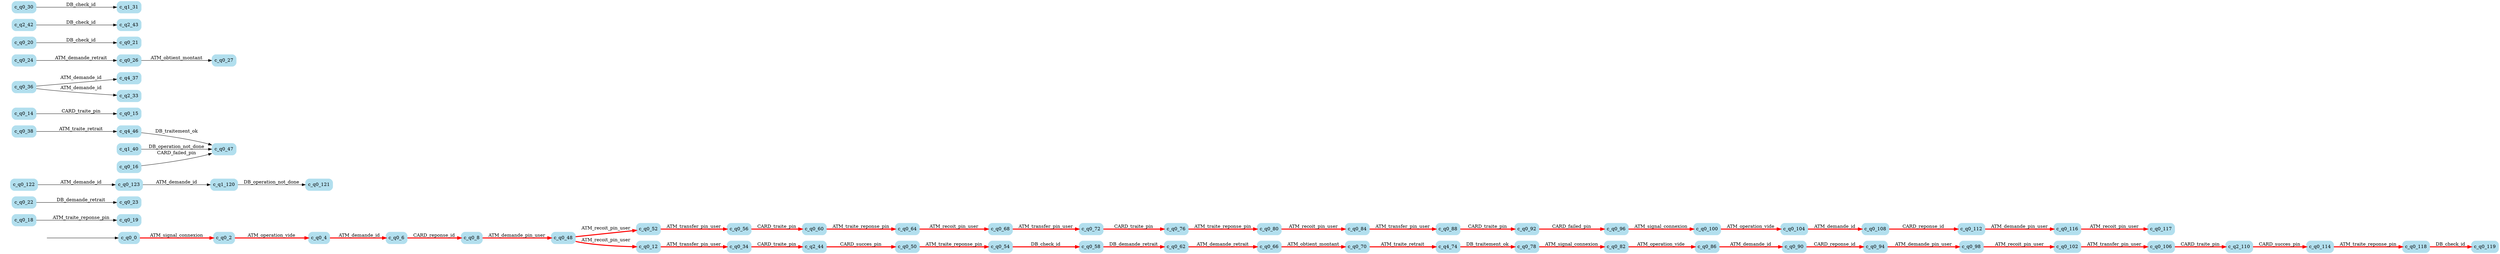 digraph G {

	rankdir = LR;

	start_c_q0_0[style=invisible];

	node[shape=box, style="rounded, filled", color=lightblue2];

	c_q0_19[label="c_q0_19"];
	c_q0_22[label="c_q0_22"];
	c_q0_82[label="c_q0_82"];
	c_q0_0[label="c_q0_0"];
	c_q0_58[label="c_q0_58"];
	c_q0_64[label="c_q0_64"];
	c_q0_108[label="c_q0_108"];
	c_q0_106[label="c_q0_106"];
	c_q1_120[label="c_q1_120"];
	c_q0_8[label="c_q0_8"];
	c_q2_110[label="c_q2_110"];
	c_q0_47[label="c_q0_47"];
	c_q0_38[label="c_q0_38"];
	c_q0_68[label="c_q0_68"];
	c_q0_6[label="c_q0_6"];
	c_q4_46[label="c_q4_46"];
	c_q0_117[label="c_q0_117"];
	c_q0_66[label="c_q0_66"];
	c_q0_18[label="c_q0_18"];
	c_q0_15[label="c_q0_15"];
	c_q0_78[label="c_q0_78"];
	c_q0_88[label="c_q0_88"];
	c_q1_40[label="c_q1_40"];
	c_q0_119[label="c_q0_119"];
	c_q0_72[label="c_q0_72"];
	c_q0_16[label="c_q0_16"];
	c_q0_36[label="c_q0_36"];
	c_q0_102[label="c_q0_102"];
	c_q0_27[label="c_q0_27"];
	c_q0_48[label="c_q0_48"];
	c_q0_76[label="c_q0_76"];
	c_q0_92[label="c_q0_92"];
	c_q0_114[label="c_q0_114"];
	c_q0_52[label="c_q0_52"];
	c_q0_34[label="c_q0_34"];
	c_q0_21[label="c_q0_21"];
	c_q0_50[label="c_q0_50"];
	c_q0_80[label="c_q0_80"];
	c_q0_20[label="c_q0_20"];
	c_q0_12[label="c_q0_12"];
	c_q0_94[label="c_q0_94"];
	c_q0_84[label="c_q0_84"];
	c_q0_62[label="c_q0_62"];
	c_q0_26[label="c_q0_26"];
	c_q0_118[label="c_q0_118"];
	c_q4_37[label="c_q4_37"];
	c_q2_43[label="c_q2_43"];
	c_q1_31[label="c_q1_31"];
	c_q0_14[label="c_q0_14"];
	c_q4_74[label="c_q4_74"];
	c_q2_44[label="c_q2_44"];
	c_q2_42[label="c_q2_42"];
	c_q0_30[label="c_q0_30"];
	c_q0_90[label="c_q0_90"];
	c_q0_100[label="c_q0_100"];
	c_q0_122[label="c_q0_122"];
	c_q0_4[label="c_q0_4"];
	c_q0_121[label="c_q0_121"];
	c_q0_24[label="c_q0_24"];
	c_q0_96[label="c_q0_96"];
	c_q0_2[label="c_q0_2"];
	c_q0_70[label="c_q0_70"];
	c_q0_54[label="c_q0_54"];
	c_q0_112[label="c_q0_112"];
	c_q0_123[label="c_q0_123"];
	c_q0_116[label="c_q0_116"];
	c_q0_104[label="c_q0_104"];
	c_q0_98[label="c_q0_98"];
	c_q0_86[label="c_q0_86"];
	c_q0_23[label="c_q0_23"];
	c_q2_33[label="c_q2_33"];
	c_q0_56[label="c_q0_56"];
	c_q0_60[label="c_q0_60"];

	start_c_q0_0 -> c_q0_0;
	c_q0_0 -> c_q0_2[label="ATM_signal_connexion", penwidth=3, color=red];
	c_q0_2 -> c_q0_4[label="ATM_operation_vide", penwidth=3, color=red];
	c_q0_4 -> c_q0_6[label="ATM_demande_id", penwidth=3, color=red];
	c_q0_6 -> c_q0_8[label="CARD_reponse_id", penwidth=3, color=red];
	c_q0_8 -> c_q0_48[label="ATM_demande_pin_user", penwidth=3, color=red];
	c_q0_48 -> c_q0_12[label="ATM_recoit_pin_user", penwidth=3, color=red];
	c_q0_12 -> c_q0_34[label="ATM_transfer_pin_user", penwidth=3, color=red];
	c_q0_14 -> c_q0_15[label="CARD_traite_pin"];
	c_q0_16 -> c_q0_47[label="CARD_failed_pin"];
	c_q0_18 -> c_q0_19[label="ATM_traite_reponse_pin"];
	c_q0_20 -> c_q0_21[label="DB_check_id"];
	c_q0_22 -> c_q0_23[label="DB_demande_retrait"];
	c_q0_24 -> c_q0_26[label="ATM_demande_retrait"];
	c_q0_26 -> c_q0_27[label="ATM_obtient_montant"];
	c_q0_123 -> c_q1_120[label="ATM_demande_id"];
	c_q0_30 -> c_q1_31[label="DB_check_id"];
	c_q0_36 -> c_q2_33[label="ATM_demande_id"];
	c_q0_34 -> c_q2_44[label="CARD_traite_pin", penwidth=3, color=red];
	c_q0_36 -> c_q4_37[label="ATM_demande_id"];
	c_q0_38 -> c_q4_46[label="ATM_traite_retrait"];
	c_q1_40 -> c_q0_47[label="DB_operation_not_done"];
	c_q2_42 -> c_q2_43[label="DB_check_id"];
	c_q2_44 -> c_q0_50[label="CARD_succes_pin", penwidth=3, color=red];
	c_q4_46 -> c_q0_47[label="DB_traitement_ok"];
	c_q0_48 -> c_q0_52[label="ATM_recoit_pin_user", penwidth=3, color=red];
	c_q0_50 -> c_q0_54[label="ATM_traite_reponse_pin", penwidth=3, color=red];
	c_q0_52 -> c_q0_56[label="ATM_transfer_pin_user", penwidth=3, color=red];
	c_q0_54 -> c_q0_58[label="DB_check_id", penwidth=3, color=red];
	c_q0_56 -> c_q0_60[label="CARD_traite_pin", penwidth=3, color=red];
	c_q0_58 -> c_q0_62[label="DB_demande_retrait", penwidth=3, color=red];
	c_q0_60 -> c_q0_64[label="ATM_traite_reponse_pin", penwidth=3, color=red];
	c_q0_62 -> c_q0_66[label="ATM_demande_retrait", penwidth=3, color=red];
	c_q0_64 -> c_q0_68[label="ATM_recoit_pin_user", penwidth=3, color=red];
	c_q0_66 -> c_q0_70[label="ATM_obtient_montant", penwidth=3, color=red];
	c_q0_68 -> c_q0_72[label="ATM_transfer_pin_user", penwidth=3, color=red];
	c_q0_70 -> c_q4_74[label="ATM_traite_retrait", penwidth=3, color=red];
	c_q0_72 -> c_q0_76[label="CARD_traite_pin", penwidth=3, color=red];
	c_q4_74 -> c_q0_78[label="DB_traitement_ok", penwidth=3, color=red];
	c_q0_76 -> c_q0_80[label="ATM_traite_reponse_pin", penwidth=3, color=red];
	c_q0_78 -> c_q0_82[label="ATM_signal_connexion", penwidth=3, color=red];
	c_q0_80 -> c_q0_84[label="ATM_recoit_pin_user", penwidth=3, color=red];
	c_q0_82 -> c_q0_86[label="ATM_operation_vide", penwidth=3, color=red];
	c_q0_84 -> c_q0_88[label="ATM_transfer_pin_user", penwidth=3, color=red];
	c_q0_86 -> c_q0_90[label="ATM_demande_id", penwidth=3, color=red];
	c_q0_88 -> c_q0_92[label="CARD_traite_pin", penwidth=3, color=red];
	c_q0_90 -> c_q0_94[label="CARD_reponse_id", penwidth=3, color=red];
	c_q0_92 -> c_q0_96[label="CARD_failed_pin", penwidth=3, color=red];
	c_q0_94 -> c_q0_98[label="ATM_demande_pin_user", penwidth=3, color=red];
	c_q0_96 -> c_q0_100[label="ATM_signal_connexion", penwidth=3, color=red];
	c_q0_98 -> c_q0_102[label="ATM_recoit_pin_user", penwidth=3, color=red];
	c_q0_100 -> c_q0_104[label="ATM_operation_vide", penwidth=3, color=red];
	c_q0_102 -> c_q0_106[label="ATM_transfer_pin_user", penwidth=3, color=red];
	c_q0_104 -> c_q0_108[label="ATM_demande_id", penwidth=3, color=red];
	c_q0_106 -> c_q2_110[label="CARD_traite_pin", penwidth=3, color=red];
	c_q0_108 -> c_q0_112[label="CARD_reponse_id", penwidth=3, color=red];
	c_q2_110 -> c_q0_114[label="CARD_succes_pin", penwidth=3, color=red];
	c_q0_112 -> c_q0_116[label="ATM_demande_pin_user", penwidth=3, color=red];
	c_q0_114 -> c_q0_118[label="ATM_traite_reponse_pin", penwidth=3, color=red];
	c_q0_116 -> c_q0_117[label="ATM_recoit_pin_user", penwidth=3, color=red];
	c_q0_118 -> c_q0_119[label="DB_check_id", penwidth=3, color=red];
	c_q1_120 -> c_q0_121[label="DB_operation_not_done"];
	c_q0_122 -> c_q0_123[label="ATM_demande_id"];

}